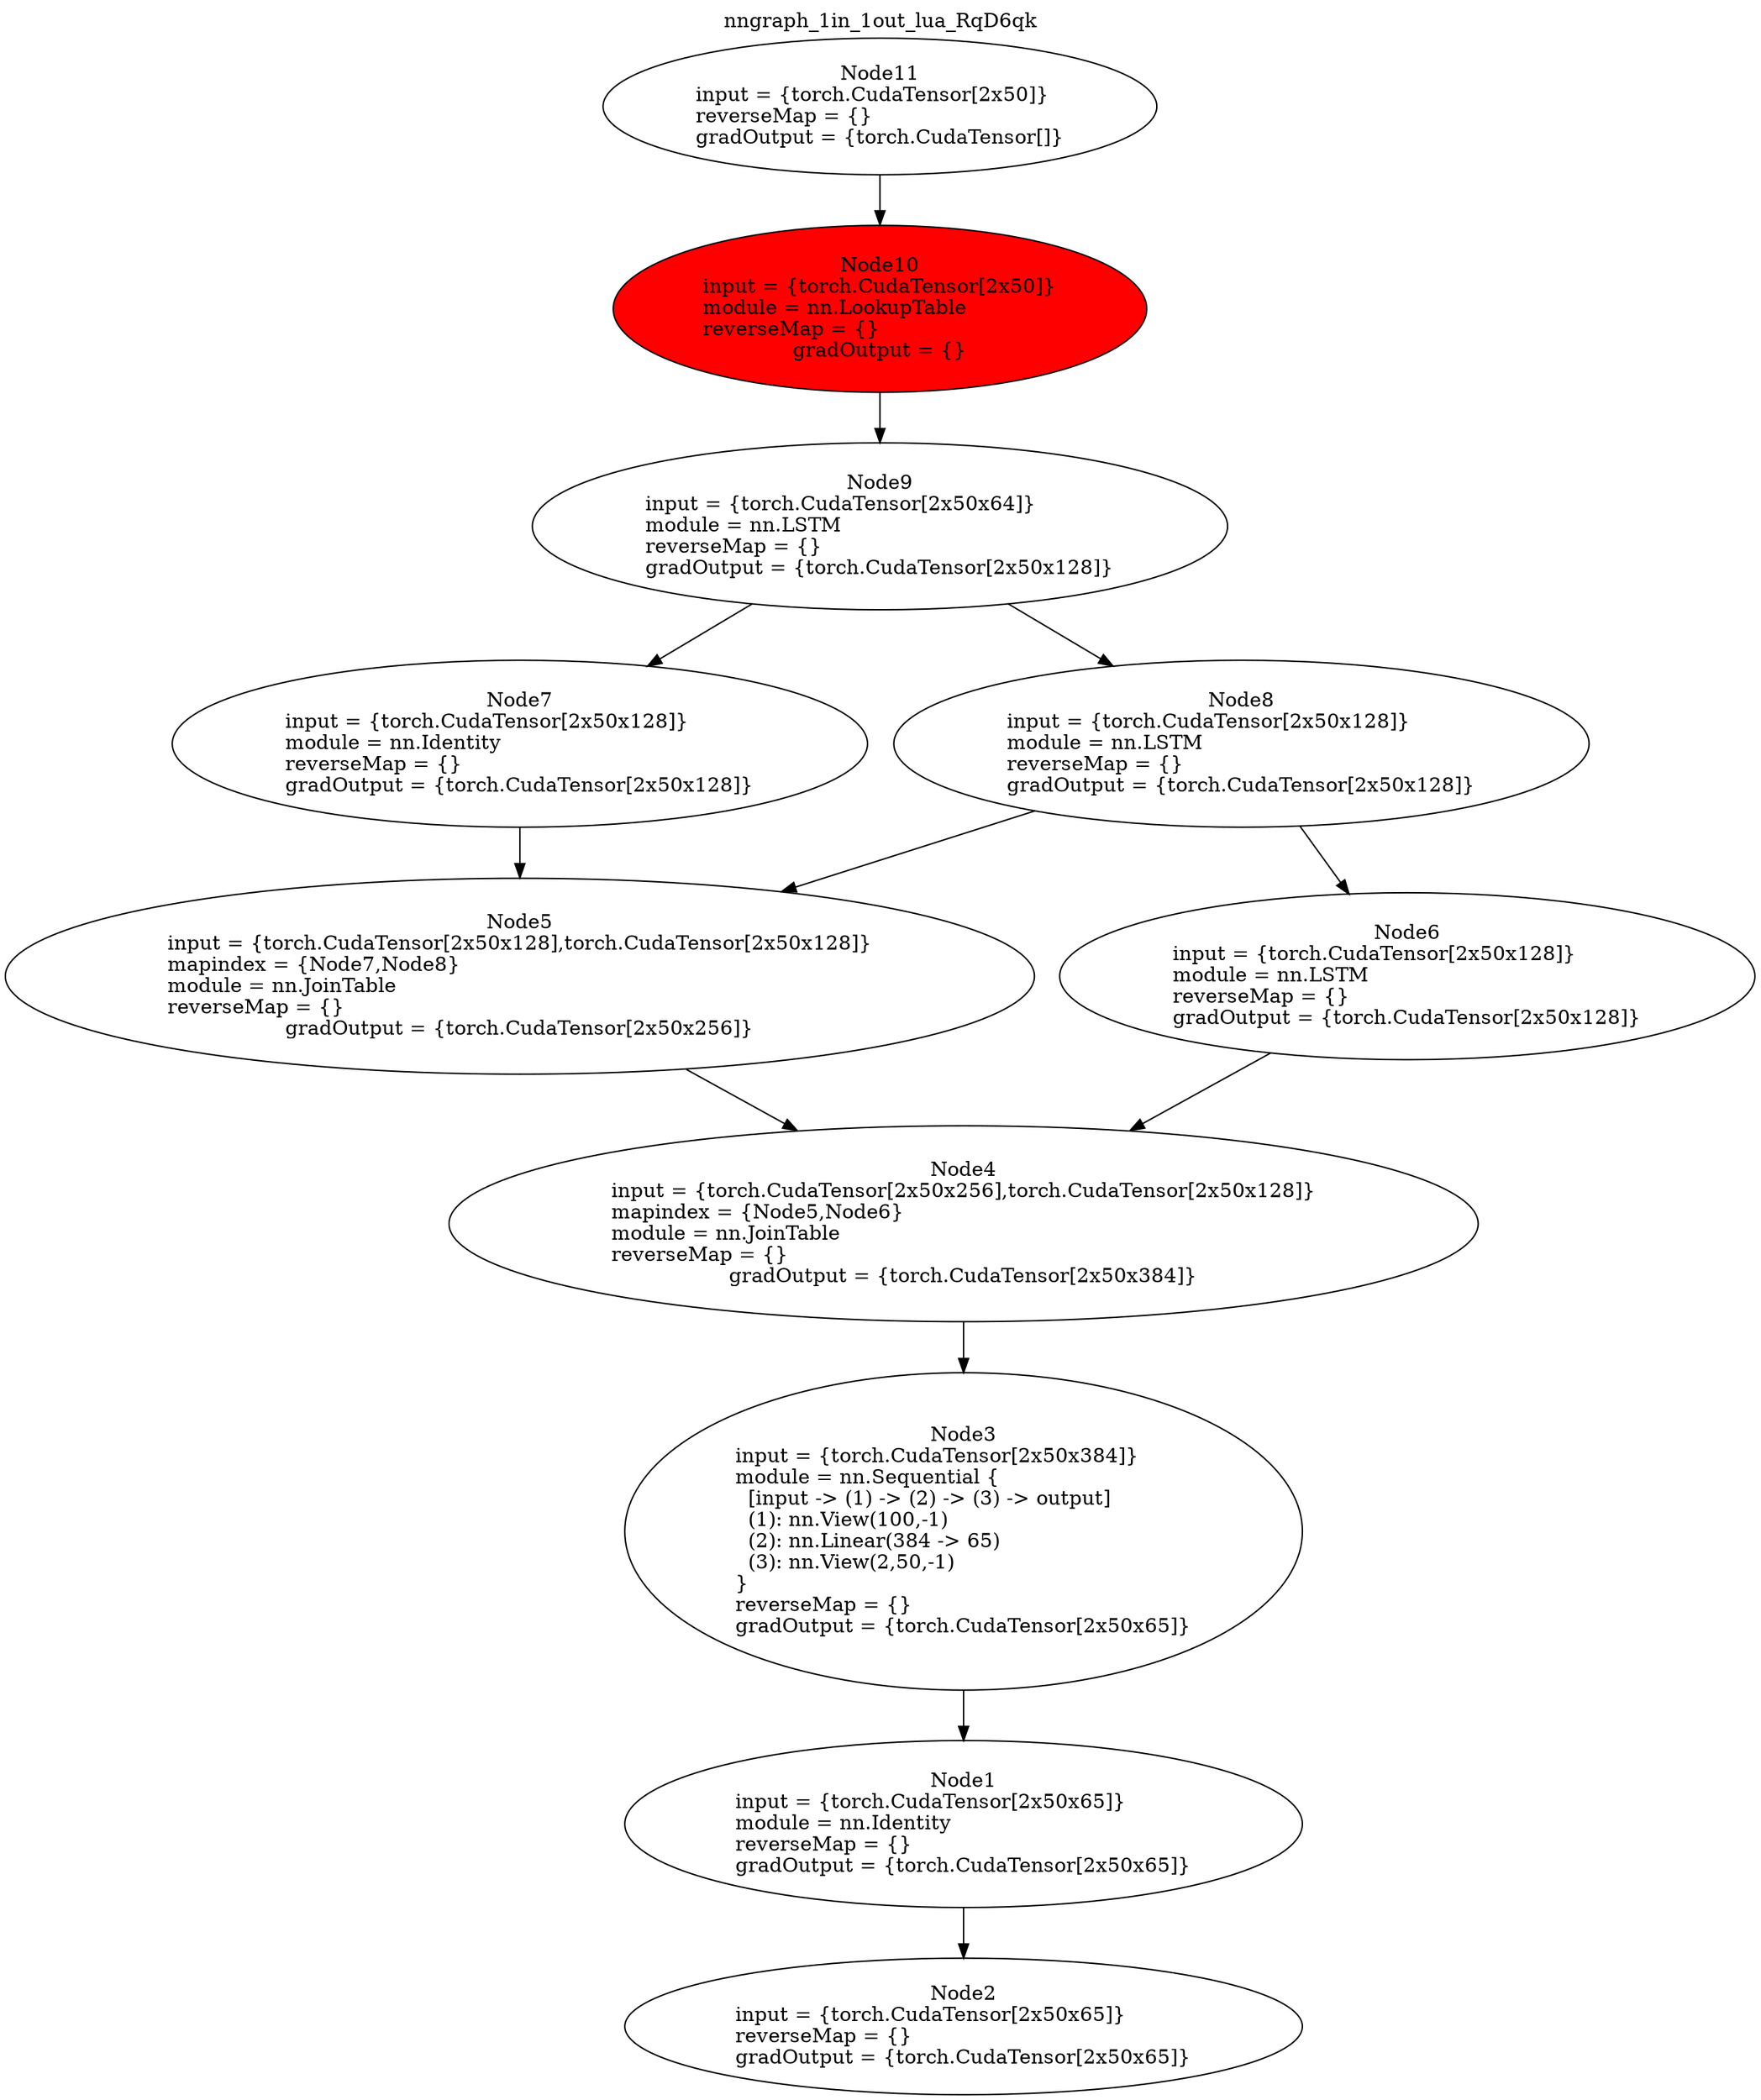 digraph G {
labelloc="t";
label="nngraph_1in_1out_lua_RqD6qk";
node [shape = oval]; 
n1[label="Node1\ninput = {torch.CudaTensor[2x50x65]}\lmodule = nn.Identity\lreverseMap = {}\lgradOutput = {torch.CudaTensor[2x50x65]}" tooltip="[./LanguageModelSkipCon.lua]:123_"];
n2[label="Node2\ninput = {torch.CudaTensor[2x50x65]}\lreverseMap = {}\lgradOutput = {torch.CudaTensor[2x50x65]}" tooltip="[[C]]:-1_"];
n3[label="Node3\ninput = {torch.CudaTensor[2x50x384]}\lmodule = nn.Sequential {\l  [input -> (1) -> (2) -> (3) -> output]\l  (1): nn.View(100,-1)\l  (2): nn.Linear(384 -> 65)\l  (3): nn.View(2,50,-1)\l}\lreverseMap = {}\lgradOutput = {torch.CudaTensor[2x50x65]}" tooltip="[./LanguageModelSkipCon.lua]:123_"];
n4[label="Node4\ninput = {torch.CudaTensor[2x50x256],torch.CudaTensor[2x50x128]}\lmapindex = {Node5,Node6}\lmodule = nn.JoinTable\lreverseMap = {}\lgradOutput = {torch.CudaTensor[2x50x384]}" tooltip="[./LanguageModelSkipCon.lua]:84_"];
n5[label="Node5\ninput = {torch.CudaTensor[2x50x128],torch.CudaTensor[2x50x128]}\lmapindex = {Node7,Node8}\lmodule = nn.JoinTable\lreverseMap = {}\lgradOutput = {torch.CudaTensor[2x50x256]}" tooltip="[./LanguageModelSkipCon.lua]:84_"];
n6[label="Node6\ninput = {torch.CudaTensor[2x50x128]}\lmodule = nn.LSTM\lreverseMap = {}\lgradOutput = {torch.CudaTensor[2x50x128]}" tooltip="[./LanguageModelSkipCon.lua]:78_"];
n7[label="Node7\ninput = {torch.CudaTensor[2x50x128]}\lmodule = nn.Identity\lreverseMap = {}\lgradOutput = {torch.CudaTensor[2x50x128]}" tooltip="[./LanguageModelSkipCon.lua]:63_"];
n8[label="Node8\ninput = {torch.CudaTensor[2x50x128]}\lmodule = nn.LSTM\lreverseMap = {}\lgradOutput = {torch.CudaTensor[2x50x128]}" tooltip="[./LanguageModelSkipCon.lua]:78_"];
n9[label="Node9\ninput = {torch.CudaTensor[2x50x64]}\lmodule = nn.LSTM\lreverseMap = {}\lgradOutput = {torch.CudaTensor[2x50x128]}" tooltip="[./LanguageModelSkipCon.lua]:57_"];
n10[label="Node10\ninput = {torch.CudaTensor[2x50]}\lmodule = nn.LookupTable\lreverseMap = {}\lgradOutput = {}" tooltip="[./LanguageModelSkipCon.lua]:41_"];
n11[label="Node11\ninput = {torch.CudaTensor[2x50]}\lreverseMap = {}\lgradOutput = {torch.CudaTensor[]}" tooltip="[[C]]:-1_"];
n1 -> n2;
n3 -> n1;
n4 -> n3;
n5 -> n4;
n6 -> n4;
n7 -> n5;
n8 -> n5;
n8 -> n6;
n9 -> n7;
n9 -> n8;
n10 -> n9;
n11 -> n10;
n10[style=filled, fillcolor=red];
}